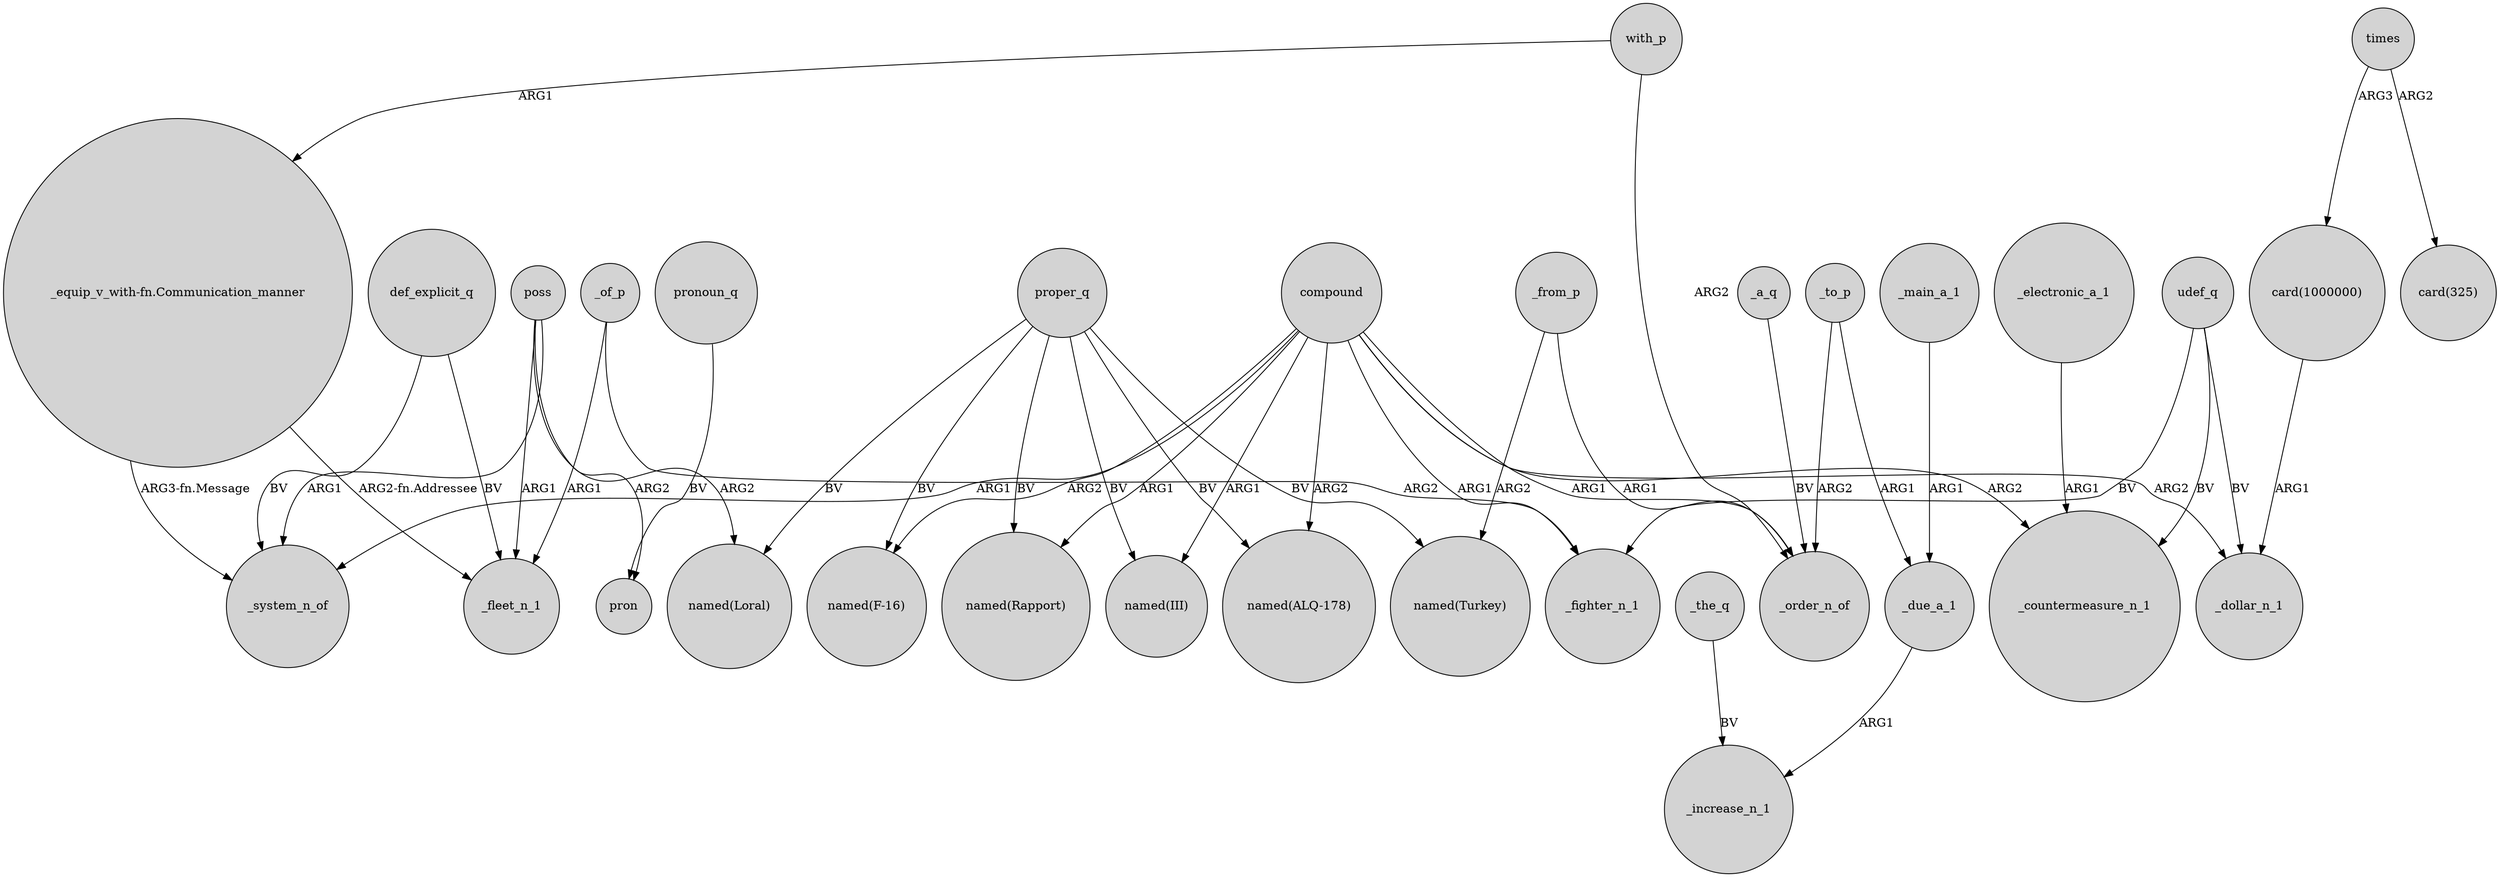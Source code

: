 digraph {
	node [shape=circle style=filled]
	compound -> _system_n_of [label=ARG1]
	compound -> _countermeasure_n_1 [label=ARG2]
	with_p -> "_equip_v_with-fn.Communication_manner" [label=ARG1]
	compound -> _order_n_of [label=ARG1]
	proper_q -> "named(F-16)" [label=BV]
	_a_q -> _order_n_of [label=BV]
	_from_p -> _order_n_of [label=ARG1]
	poss -> _fleet_n_1 [label=ARG1]
	"_equip_v_with-fn.Communication_manner" -> _system_n_of [label="ARG3-fn.Message"]
	poss -> _system_n_of [label=ARG1]
	times -> "card(1000000)" [label=ARG3]
	_of_p -> _fleet_n_1 [label=ARG1]
	compound -> "named(F-16)" [label=ARG2]
	proper_q -> "named(ALQ-178)" [label=BV]
	poss -> "named(Loral)" [label=ARG2]
	compound -> _dollar_n_1 [label=ARG2]
	compound -> "named(Rapport)" [label=ARG1]
	proper_q -> "named(Rapport)" [label=BV]
	pronoun_q -> pron [label=BV]
	compound -> "named(III)" [label=ARG1]
	_main_a_1 -> _due_a_1 [label=ARG1]
	poss -> pron [label=ARG2]
	_of_p -> _fighter_n_1 [label=ARG2]
	_due_a_1 -> _increase_n_1 [label=ARG1]
	_electronic_a_1 -> _countermeasure_n_1 [label=ARG1]
	_to_p -> _due_a_1 [label=ARG1]
	proper_q -> "named(Loral)" [label=BV]
	with_p -> _order_n_of [label=ARG2]
	udef_q -> _dollar_n_1 [label=BV]
	"card(1000000)" -> _dollar_n_1 [label=ARG1]
	_to_p -> _order_n_of [label=ARG2]
	proper_q -> "named(Turkey)" [label=BV]
	"_equip_v_with-fn.Communication_manner" -> _fleet_n_1 [label="ARG2-fn.Addressee"]
	udef_q -> _countermeasure_n_1 [label=BV]
	_from_p -> "named(Turkey)" [label=ARG2]
	compound -> "named(ALQ-178)" [label=ARG2]
	proper_q -> "named(III)" [label=BV]
	def_explicit_q -> _fleet_n_1 [label=BV]
	times -> "card(325)" [label=ARG2]
	def_explicit_q -> _system_n_of [label=BV]
	_the_q -> _increase_n_1 [label=BV]
	udef_q -> _fighter_n_1 [label=BV]
	compound -> _fighter_n_1 [label=ARG1]
}
